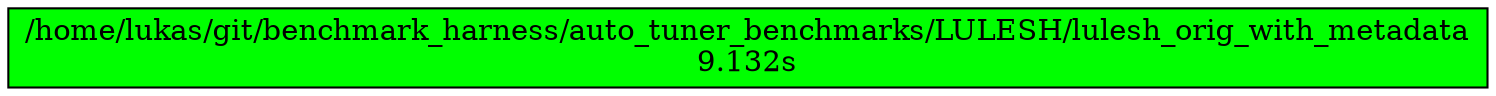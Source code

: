strict digraph {
"/home/lukas/git/benchmark_harness/auto_tuner_benchmarks/LULESH/lulesh_orig_with_metadata\n9.132s" [color=black, fillcolor=green, style=filled, shape=box];
}
